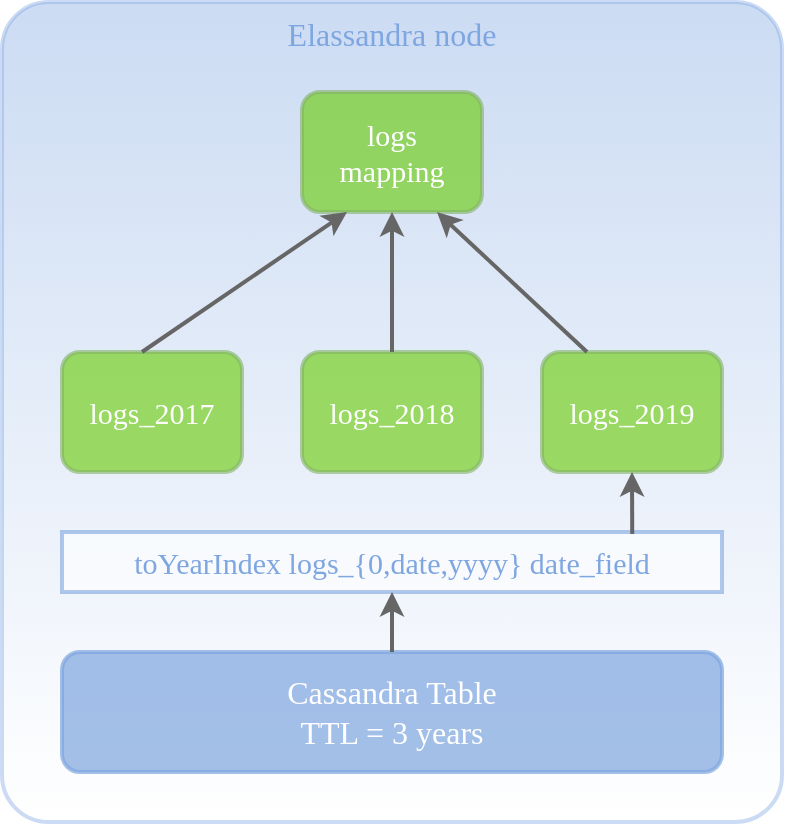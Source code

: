 <mxfile version="11.2.5" type="device" pages="1"><diagram id="3qa7oGdt0PzOKheyqQXM" name="Page-1"><mxGraphModel dx="699" dy="792" grid="1" gridSize="10" guides="1" tooltips="1" connect="1" arrows="1" fold="1" page="1" pageScale="1" pageWidth="827" pageHeight="1169" math="0" shadow="0"><root><mxCell id="0"/><mxCell id="1" parent="0"/><mxCell id="m40csSzZjGgJ9Kq2g1-R-14" value="Elassandra node" style="rounded=1;whiteSpace=wrap;html=1;strokeColor=#7EA6E0;strokeWidth=2;fillColor=#7EA6E0;fontFamily=Tahoma;fontSize=16;fontColor=#7EA6E0;opacity=40;perimeterSpacing=0;gradientColor=#ffffff;verticalAlign=top;fontStyle=0;arcSize=6;" vertex="1" parent="1"><mxGeometry x="70" y="50" width="390" height="410" as="geometry"/></mxCell><mxCell id="m40csSzZjGgJ9Kq2g1-R-1" value="logs_2017" style="rounded=1;whiteSpace=wrap;html=1;fillColor=#66CC00;strokeColor=#82b366;opacity=60;fontColor=#FFFFFF;strokeWidth=2;fontFamily=Tahoma;fontSize=15;" vertex="1" parent="1"><mxGeometry x="100" y="225" width="90" height="60" as="geometry"/></mxCell><mxCell id="m40csSzZjGgJ9Kq2g1-R-2" value="logs_2018" style="rounded=1;whiteSpace=wrap;html=1;fillColor=#66CC00;strokeColor=#82b366;opacity=60;fontColor=#FFFFFF;strokeWidth=2;fontFamily=Tahoma;fontSize=15;" vertex="1" parent="1"><mxGeometry x="220" y="225" width="90" height="60" as="geometry"/></mxCell><mxCell id="m40csSzZjGgJ9Kq2g1-R-3" value="logs_2019" style="rounded=1;whiteSpace=wrap;html=1;fillColor=#66CC00;strokeColor=#82b366;opacity=60;fontColor=#FFFFFF;strokeWidth=2;fontFamily=Tahoma;fontSize=15;" vertex="1" parent="1"><mxGeometry x="340" y="225" width="90" height="60" as="geometry"/></mxCell><mxCell id="m40csSzZjGgJ9Kq2g1-R-5" value="logs&lt;br&gt;mapping" style="rounded=1;whiteSpace=wrap;html=1;fillColor=#66CC00;strokeColor=#82b366;opacity=60;fontColor=#FFFFFF;strokeWidth=2;fontFamily=Tahoma;fontSize=15;" vertex="1" parent="1"><mxGeometry x="220" y="95" width="90" height="60" as="geometry"/></mxCell><mxCell id="m40csSzZjGgJ9Kq2g1-R-6" value="" style="endArrow=classic;html=1;fontFamily=Tahoma;fontSize=15;fontColor=#FFFFFF;entryX=0.25;entryY=1;entryDx=0;entryDy=0;strokeWidth=2;strokeColor=#666666;" edge="1" parent="1" target="m40csSzZjGgJ9Kq2g1-R-5"><mxGeometry width="50" height="50" relative="1" as="geometry"><mxPoint x="140" y="225" as="sourcePoint"/><mxPoint x="190" y="175" as="targetPoint"/></mxGeometry></mxCell><mxCell id="m40csSzZjGgJ9Kq2g1-R-7" value="" style="endArrow=classic;html=1;fontFamily=Tahoma;fontSize=15;fontColor=#FFFFFF;entryX=0.5;entryY=1;entryDx=0;entryDy=0;exitX=0.5;exitY=0;exitDx=0;exitDy=0;strokeWidth=2;strokeColor=#666666;" edge="1" parent="1" source="m40csSzZjGgJ9Kq2g1-R-2" target="m40csSzZjGgJ9Kq2g1-R-5"><mxGeometry width="50" height="50" relative="1" as="geometry"><mxPoint x="150" y="235" as="sourcePoint"/><mxPoint x="252.5" y="165" as="targetPoint"/></mxGeometry></mxCell><mxCell id="m40csSzZjGgJ9Kq2g1-R-8" value="" style="endArrow=classic;html=1;fontFamily=Tahoma;fontSize=15;fontColor=#FFFFFF;entryX=0.75;entryY=1;entryDx=0;entryDy=0;exitX=0.25;exitY=0;exitDx=0;exitDy=0;strokeWidth=2;strokeColor=#666666;" edge="1" parent="1" source="m40csSzZjGgJ9Kq2g1-R-3" target="m40csSzZjGgJ9Kq2g1-R-5"><mxGeometry width="50" height="50" relative="1" as="geometry"><mxPoint x="275" y="235" as="sourcePoint"/><mxPoint x="275" y="165" as="targetPoint"/></mxGeometry></mxCell><mxCell id="m40csSzZjGgJ9Kq2g1-R-10" value="toYearIndex logs_{0,date,yyyy} date_field" style="rounded=0;whiteSpace=wrap;html=1;strokeWidth=2;fontFamily=Tahoma;fontSize=15;opacity=60;strokeColor=#7EA6E0;fontColor=#7EA6E0;" vertex="1" parent="1"><mxGeometry x="100" y="315" width="330" height="30" as="geometry"/></mxCell><mxCell id="m40csSzZjGgJ9Kq2g1-R-11" value="Cassandra Table&lt;br style=&quot;font-size: 16px;&quot;&gt;TTL = 3 years" style="rounded=1;whiteSpace=wrap;html=1;strokeColor=#7EA6E0;strokeWidth=2;fillColor=#7EA6E0;fontFamily=Tahoma;fontSize=16;fontColor=#FFFFFF;opacity=70;" vertex="1" parent="1"><mxGeometry x="100" y="375" width="330" height="60" as="geometry"/></mxCell><mxCell id="m40csSzZjGgJ9Kq2g1-R-12" value="" style="endArrow=classic;html=1;fontFamily=Tahoma;fontSize=16;fontColor=#FFFFFF;exitX=0.5;exitY=0;exitDx=0;exitDy=0;entryX=0.5;entryY=1;entryDx=0;entryDy=0;strokeWidth=2;strokeColor=#666666;" edge="1" parent="1" source="m40csSzZjGgJ9Kq2g1-R-11" target="m40csSzZjGgJ9Kq2g1-R-10"><mxGeometry width="50" height="50" relative="1" as="geometry"><mxPoint x="230" y="395" as="sourcePoint"/><mxPoint x="280" y="345" as="targetPoint"/></mxGeometry></mxCell><mxCell id="m40csSzZjGgJ9Kq2g1-R-13" value="" style="endArrow=classic;html=1;fontFamily=Tahoma;fontSize=16;fontColor=#FFFFFF;exitX=0.864;exitY=0.033;exitDx=0;exitDy=0;exitPerimeter=0;entryX=0.5;entryY=1;entryDx=0;entryDy=0;strokeWidth=2;strokeColor=#666666;" edge="1" parent="1" source="m40csSzZjGgJ9Kq2g1-R-10" target="m40csSzZjGgJ9Kq2g1-R-3"><mxGeometry width="50" height="50" relative="1" as="geometry"><mxPoint x="360" y="355" as="sourcePoint"/><mxPoint x="410" y="305" as="targetPoint"/></mxGeometry></mxCell></root></mxGraphModel></diagram></mxfile>